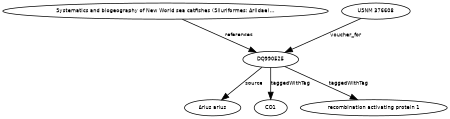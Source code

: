 digraph G {
size="3,3";
node [fontsize=7, fontname="Helvetica"];
edge [fontsize=7, fontname="Helvetica"];
node0 [label="DQ990525", width=0.27433100247,height=0.27433100247];
node1 [label="Systematics and biogeography of New World sea catfishes (Siluriformes: Ariidae)...", width=0.27433100247,height=0.27433100247];
node2 [label="USNM 376608", width=0.27433100247,height=0.27433100247];
node3 [label="Arius arius", width=0.27433100247,height=0.27433100247];
node4 [label="CO1", width=0.27433100247,height=0.27433100247];
node5 [label="recombination activating protein 1", width=0.27433100247,height=0.27433100247];
node1 -> node0 [label="references"];
node2 -> node0 [label="voucher_for"];
node0 -> node3 [label="source"];
node0 -> node4 [label="taggedWithTag"];
node0 -> node5 [label="taggedWithTag"];
}

